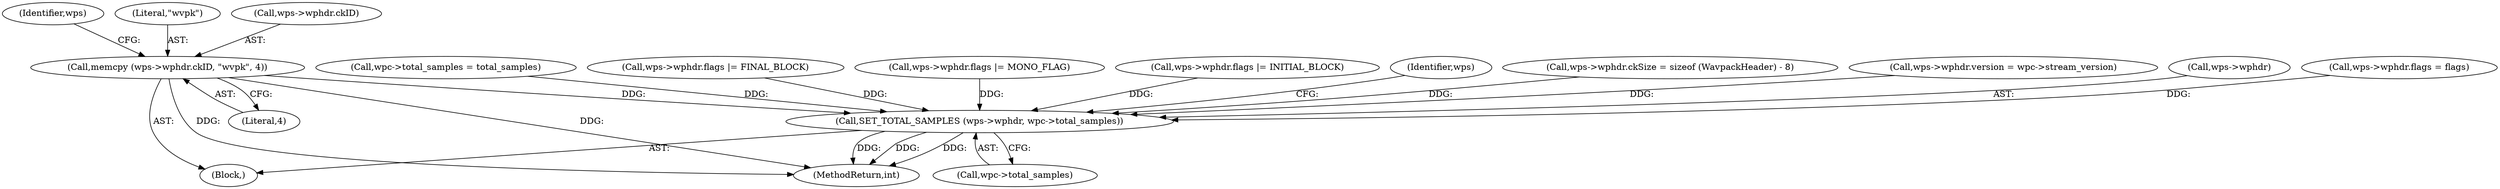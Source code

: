 digraph "0_WavPack_070ef6f138956d9ea9612e69586152339dbefe51@API" {
"1000853" [label="(Call,memcpy (wps->wphdr.ckID, \"wvpk\", 4))"];
"1000871" [label="(Call,SET_TOTAL_SAMPLES (wps->wphdr, wpc->total_samples))"];
"1000860" [label="(Literal,4)"];
"1000864" [label="(Identifier,wps)"];
"1000904" [label="(Call,wps->wphdr.flags |= INITIAL_BLOCK)"];
"1000690" [label="(Block,)"];
"1000989" [label="(MethodReturn,int)"];
"1000881" [label="(Identifier,wps)"];
"1000861" [label="(Call,wps->wphdr.ckSize = sizeof (WavpackHeader) - 8)"];
"1000853" [label="(Call,memcpy (wps->wphdr.ckID, \"wvpk\", 4))"];
"1000878" [label="(Call,wps->wphdr.version = wpc->stream_version)"];
"1000872" [label="(Call,wps->wphdr)"];
"1000887" [label="(Call,wps->wphdr.flags = flags)"];
"1000269" [label="(Call,wpc->total_samples = total_samples)"];
"1000859" [label="(Literal,\"wvpk\")"];
"1000871" [label="(Call,SET_TOTAL_SAMPLES (wps->wphdr, wpc->total_samples))"];
"1000875" [label="(Call,wpc->total_samples)"];
"1000854" [label="(Call,wps->wphdr.ckID)"];
"1000914" [label="(Call,wps->wphdr.flags |= FINAL_BLOCK)"];
"1000938" [label="(Call,wps->wphdr.flags |= MONO_FLAG)"];
"1000853" -> "1000690"  [label="AST: "];
"1000853" -> "1000860"  [label="CFG: "];
"1000854" -> "1000853"  [label="AST: "];
"1000859" -> "1000853"  [label="AST: "];
"1000860" -> "1000853"  [label="AST: "];
"1000864" -> "1000853"  [label="CFG: "];
"1000853" -> "1000989"  [label="DDG: "];
"1000853" -> "1000989"  [label="DDG: "];
"1000853" -> "1000871"  [label="DDG: "];
"1000871" -> "1000690"  [label="AST: "];
"1000871" -> "1000875"  [label="CFG: "];
"1000872" -> "1000871"  [label="AST: "];
"1000875" -> "1000871"  [label="AST: "];
"1000881" -> "1000871"  [label="CFG: "];
"1000871" -> "1000989"  [label="DDG: "];
"1000871" -> "1000989"  [label="DDG: "];
"1000871" -> "1000989"  [label="DDG: "];
"1000938" -> "1000871"  [label="DDG: "];
"1000904" -> "1000871"  [label="DDG: "];
"1000878" -> "1000871"  [label="DDG: "];
"1000887" -> "1000871"  [label="DDG: "];
"1000914" -> "1000871"  [label="DDG: "];
"1000861" -> "1000871"  [label="DDG: "];
"1000269" -> "1000871"  [label="DDG: "];
}
